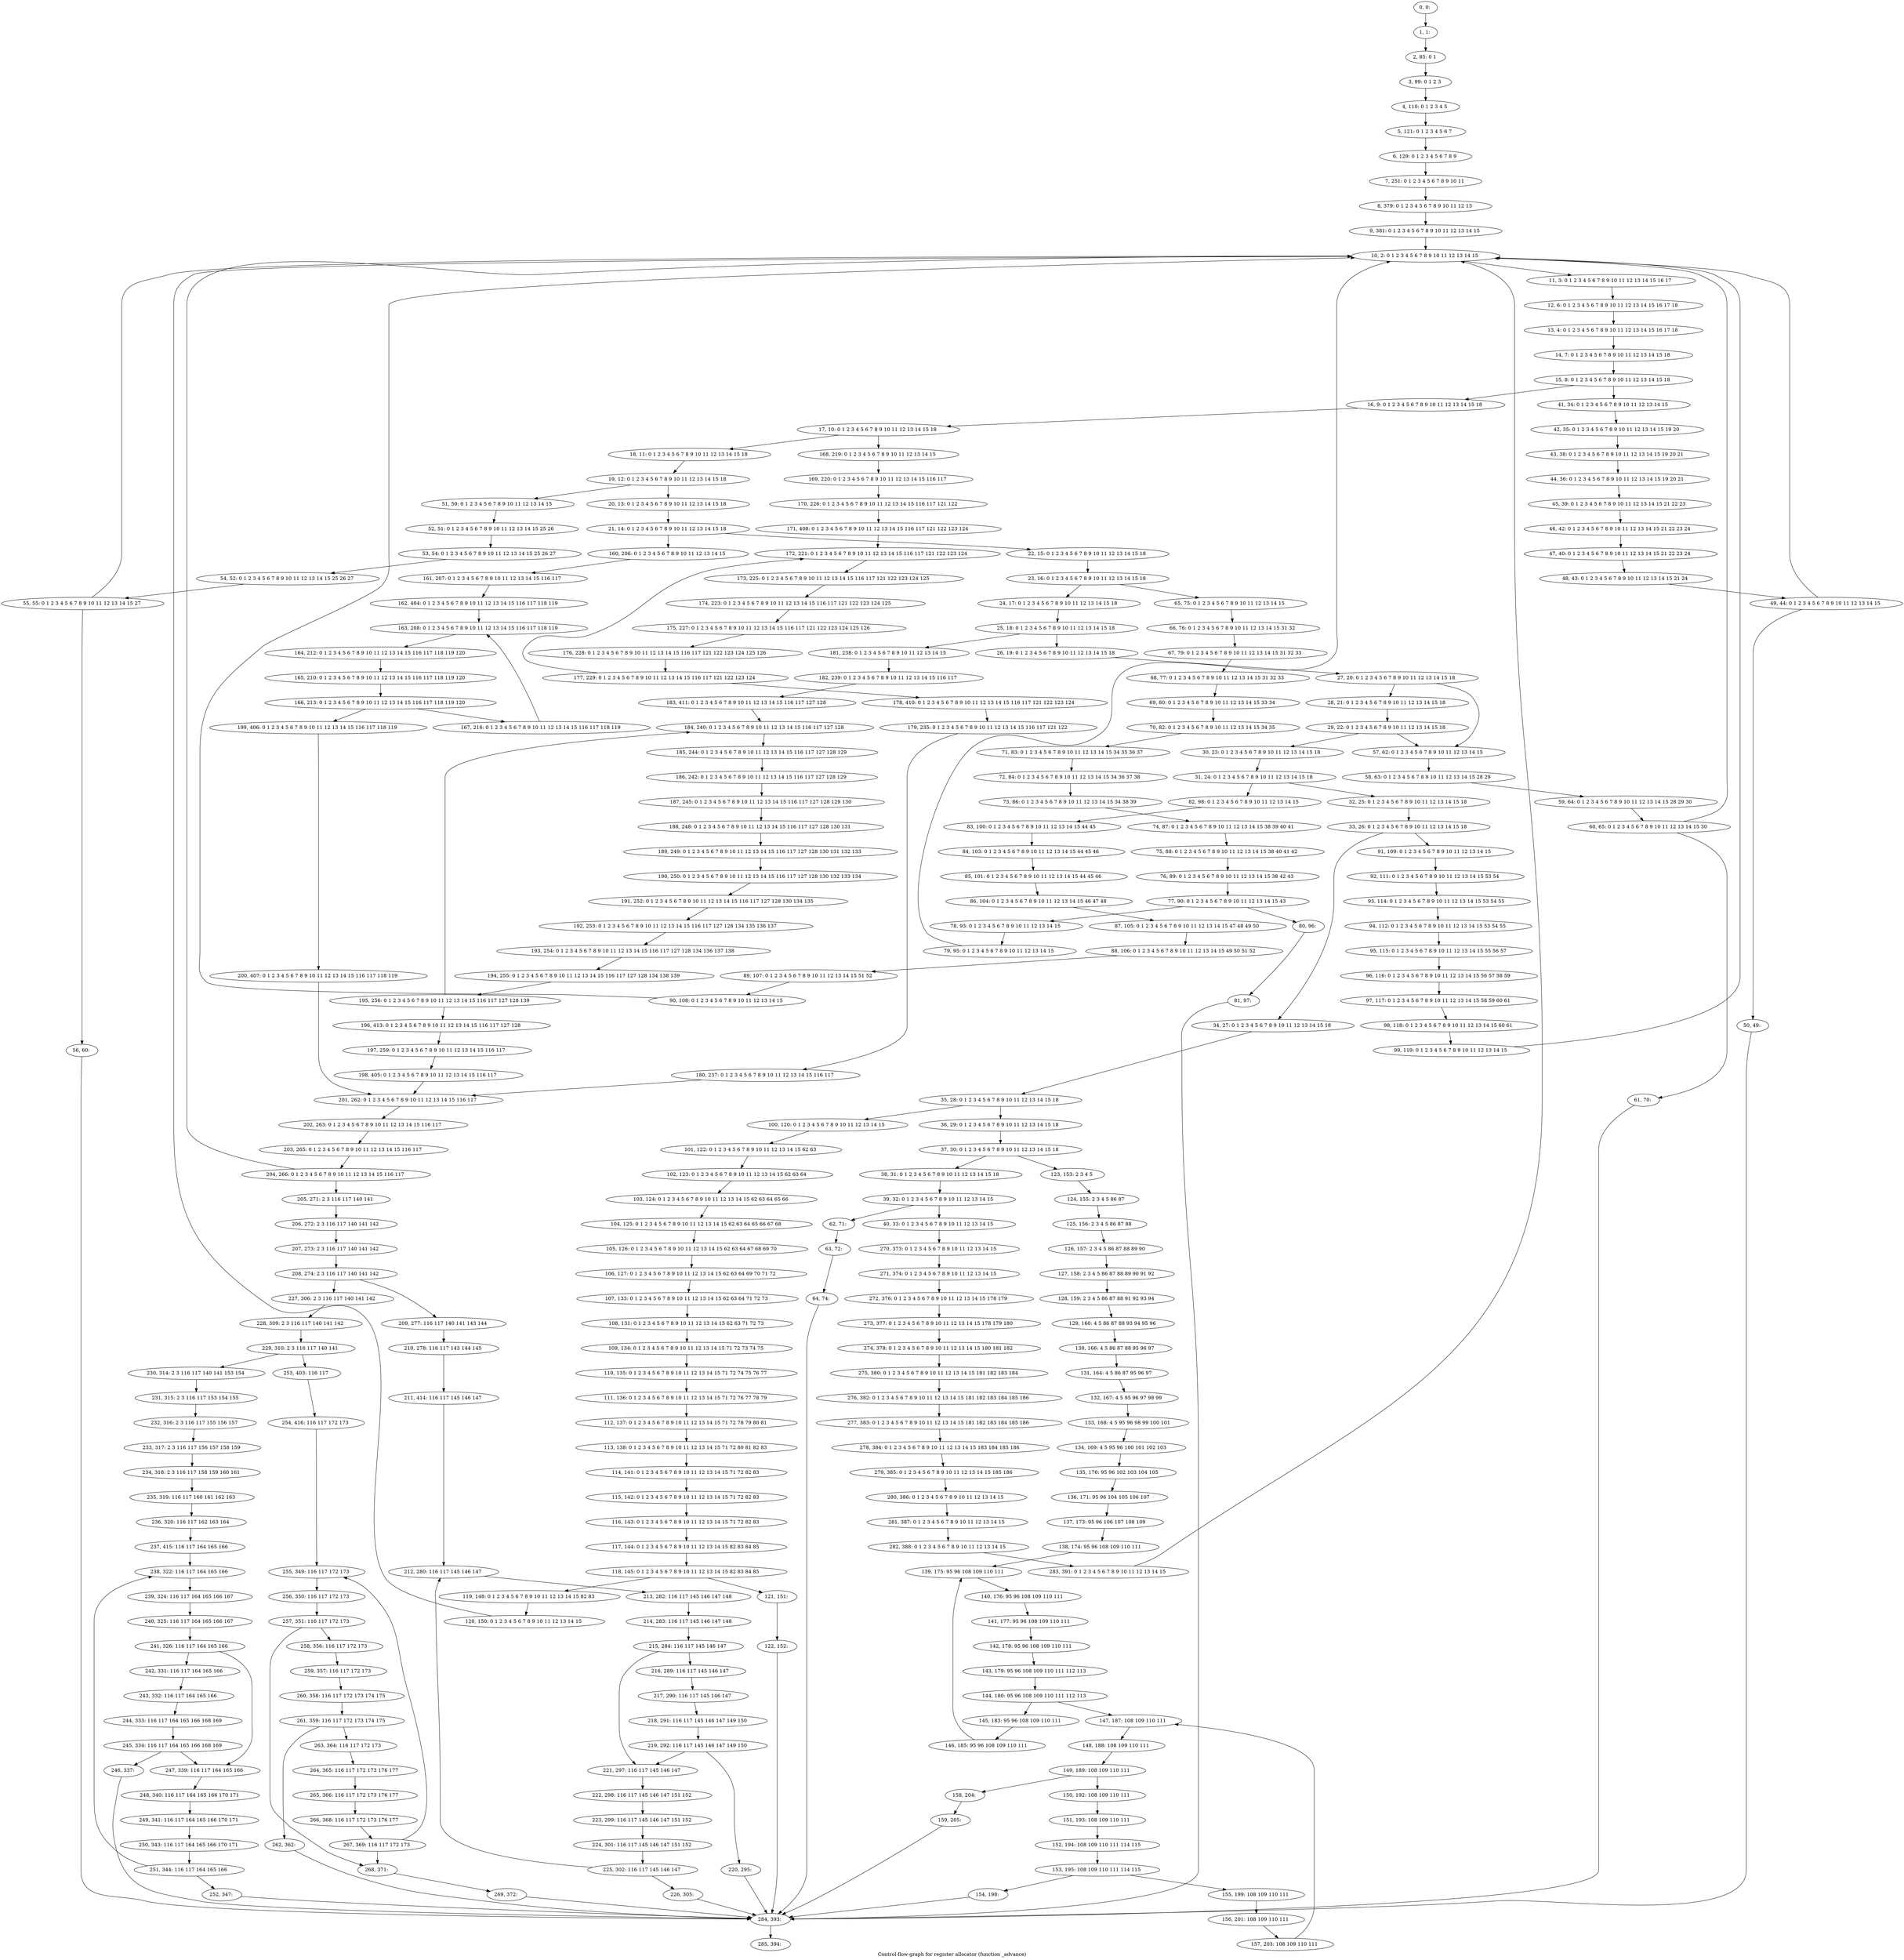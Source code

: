 digraph G {
graph [label="Control-flow-graph for register allocator (function _advance)"]
0[label="0, 0: "];
1[label="1, 1: "];
2[label="2, 85: 0 1 "];
3[label="3, 99: 0 1 2 3 "];
4[label="4, 110: 0 1 2 3 4 5 "];
5[label="5, 121: 0 1 2 3 4 5 6 7 "];
6[label="6, 129: 0 1 2 3 4 5 6 7 8 9 "];
7[label="7, 251: 0 1 2 3 4 5 6 7 8 9 10 11 "];
8[label="8, 379: 0 1 2 3 4 5 6 7 8 9 10 11 12 13 "];
9[label="9, 381: 0 1 2 3 4 5 6 7 8 9 10 11 12 13 14 15 "];
10[label="10, 2: 0 1 2 3 4 5 6 7 8 9 10 11 12 13 14 15 "];
11[label="11, 3: 0 1 2 3 4 5 6 7 8 9 10 11 12 13 14 15 16 17 "];
12[label="12, 6: 0 1 2 3 4 5 6 7 8 9 10 11 12 13 14 15 16 17 18 "];
13[label="13, 4: 0 1 2 3 4 5 6 7 8 9 10 11 12 13 14 15 16 17 18 "];
14[label="14, 7: 0 1 2 3 4 5 6 7 8 9 10 11 12 13 14 15 18 "];
15[label="15, 8: 0 1 2 3 4 5 6 7 8 9 10 11 12 13 14 15 18 "];
16[label="16, 9: 0 1 2 3 4 5 6 7 8 9 10 11 12 13 14 15 18 "];
17[label="17, 10: 0 1 2 3 4 5 6 7 8 9 10 11 12 13 14 15 18 "];
18[label="18, 11: 0 1 2 3 4 5 6 7 8 9 10 11 12 13 14 15 18 "];
19[label="19, 12: 0 1 2 3 4 5 6 7 8 9 10 11 12 13 14 15 18 "];
20[label="20, 13: 0 1 2 3 4 5 6 7 8 9 10 11 12 13 14 15 18 "];
21[label="21, 14: 0 1 2 3 4 5 6 7 8 9 10 11 12 13 14 15 18 "];
22[label="22, 15: 0 1 2 3 4 5 6 7 8 9 10 11 12 13 14 15 18 "];
23[label="23, 16: 0 1 2 3 4 5 6 7 8 9 10 11 12 13 14 15 18 "];
24[label="24, 17: 0 1 2 3 4 5 6 7 8 9 10 11 12 13 14 15 18 "];
25[label="25, 18: 0 1 2 3 4 5 6 7 8 9 10 11 12 13 14 15 18 "];
26[label="26, 19: 0 1 2 3 4 5 6 7 8 9 10 11 12 13 14 15 18 "];
27[label="27, 20: 0 1 2 3 4 5 6 7 8 9 10 11 12 13 14 15 18 "];
28[label="28, 21: 0 1 2 3 4 5 6 7 8 9 10 11 12 13 14 15 18 "];
29[label="29, 22: 0 1 2 3 4 5 6 7 8 9 10 11 12 13 14 15 18 "];
30[label="30, 23: 0 1 2 3 4 5 6 7 8 9 10 11 12 13 14 15 18 "];
31[label="31, 24: 0 1 2 3 4 5 6 7 8 9 10 11 12 13 14 15 18 "];
32[label="32, 25: 0 1 2 3 4 5 6 7 8 9 10 11 12 13 14 15 18 "];
33[label="33, 26: 0 1 2 3 4 5 6 7 8 9 10 11 12 13 14 15 18 "];
34[label="34, 27: 0 1 2 3 4 5 6 7 8 9 10 11 12 13 14 15 18 "];
35[label="35, 28: 0 1 2 3 4 5 6 7 8 9 10 11 12 13 14 15 18 "];
36[label="36, 29: 0 1 2 3 4 5 6 7 8 9 10 11 12 13 14 15 18 "];
37[label="37, 30: 0 1 2 3 4 5 6 7 8 9 10 11 12 13 14 15 18 "];
38[label="38, 31: 0 1 2 3 4 5 6 7 8 9 10 11 12 13 14 15 18 "];
39[label="39, 32: 0 1 2 3 4 5 6 7 8 9 10 11 12 13 14 15 "];
40[label="40, 33: 0 1 2 3 4 5 6 7 8 9 10 11 12 13 14 15 "];
41[label="41, 34: 0 1 2 3 4 5 6 7 8 9 10 11 12 13 14 15 "];
42[label="42, 35: 0 1 2 3 4 5 6 7 8 9 10 11 12 13 14 15 19 20 "];
43[label="43, 38: 0 1 2 3 4 5 6 7 8 9 10 11 12 13 14 15 19 20 21 "];
44[label="44, 36: 0 1 2 3 4 5 6 7 8 9 10 11 12 13 14 15 19 20 21 "];
45[label="45, 39: 0 1 2 3 4 5 6 7 8 9 10 11 12 13 14 15 21 22 23 "];
46[label="46, 42: 0 1 2 3 4 5 6 7 8 9 10 11 12 13 14 15 21 22 23 24 "];
47[label="47, 40: 0 1 2 3 4 5 6 7 8 9 10 11 12 13 14 15 21 22 23 24 "];
48[label="48, 43: 0 1 2 3 4 5 6 7 8 9 10 11 12 13 14 15 21 24 "];
49[label="49, 44: 0 1 2 3 4 5 6 7 8 9 10 11 12 13 14 15 "];
50[label="50, 49: "];
51[label="51, 50: 0 1 2 3 4 5 6 7 8 9 10 11 12 13 14 15 "];
52[label="52, 51: 0 1 2 3 4 5 6 7 8 9 10 11 12 13 14 15 25 26 "];
53[label="53, 54: 0 1 2 3 4 5 6 7 8 9 10 11 12 13 14 15 25 26 27 "];
54[label="54, 52: 0 1 2 3 4 5 6 7 8 9 10 11 12 13 14 15 25 26 27 "];
55[label="55, 55: 0 1 2 3 4 5 6 7 8 9 10 11 12 13 14 15 27 "];
56[label="56, 60: "];
57[label="57, 62: 0 1 2 3 4 5 6 7 8 9 10 11 12 13 14 15 "];
58[label="58, 63: 0 1 2 3 4 5 6 7 8 9 10 11 12 13 14 15 28 29 "];
59[label="59, 64: 0 1 2 3 4 5 6 7 8 9 10 11 12 13 14 15 28 29 30 "];
60[label="60, 65: 0 1 2 3 4 5 6 7 8 9 10 11 12 13 14 15 30 "];
61[label="61, 70: "];
62[label="62, 71: "];
63[label="63, 72: "];
64[label="64, 74: "];
65[label="65, 75: 0 1 2 3 4 5 6 7 8 9 10 11 12 13 14 15 "];
66[label="66, 76: 0 1 2 3 4 5 6 7 8 9 10 11 12 13 14 15 31 32 "];
67[label="67, 79: 0 1 2 3 4 5 6 7 8 9 10 11 12 13 14 15 31 32 33 "];
68[label="68, 77: 0 1 2 3 4 5 6 7 8 9 10 11 12 13 14 15 31 32 33 "];
69[label="69, 80: 0 1 2 3 4 5 6 7 8 9 10 11 12 13 14 15 33 34 "];
70[label="70, 82: 0 1 2 3 4 5 6 7 8 9 10 11 12 13 14 15 34 35 "];
71[label="71, 83: 0 1 2 3 4 5 6 7 8 9 10 11 12 13 14 15 34 35 36 37 "];
72[label="72, 84: 0 1 2 3 4 5 6 7 8 9 10 11 12 13 14 15 34 36 37 38 "];
73[label="73, 86: 0 1 2 3 4 5 6 7 8 9 10 11 12 13 14 15 34 38 39 "];
74[label="74, 87: 0 1 2 3 4 5 6 7 8 9 10 11 12 13 14 15 38 39 40 41 "];
75[label="75, 88: 0 1 2 3 4 5 6 7 8 9 10 11 12 13 14 15 38 40 41 42 "];
76[label="76, 89: 0 1 2 3 4 5 6 7 8 9 10 11 12 13 14 15 38 42 43 "];
77[label="77, 90: 0 1 2 3 4 5 6 7 8 9 10 11 12 13 14 15 43 "];
78[label="78, 93: 0 1 2 3 4 5 6 7 8 9 10 11 12 13 14 15 "];
79[label="79, 95: 0 1 2 3 4 5 6 7 8 9 10 11 12 13 14 15 "];
80[label="80, 96: "];
81[label="81, 97: "];
82[label="82, 98: 0 1 2 3 4 5 6 7 8 9 10 11 12 13 14 15 "];
83[label="83, 100: 0 1 2 3 4 5 6 7 8 9 10 11 12 13 14 15 44 45 "];
84[label="84, 103: 0 1 2 3 4 5 6 7 8 9 10 11 12 13 14 15 44 45 46 "];
85[label="85, 101: 0 1 2 3 4 5 6 7 8 9 10 11 12 13 14 15 44 45 46 "];
86[label="86, 104: 0 1 2 3 4 5 6 7 8 9 10 11 12 13 14 15 46 47 48 "];
87[label="87, 105: 0 1 2 3 4 5 6 7 8 9 10 11 12 13 14 15 47 48 49 50 "];
88[label="88, 106: 0 1 2 3 4 5 6 7 8 9 10 11 12 13 14 15 49 50 51 52 "];
89[label="89, 107: 0 1 2 3 4 5 6 7 8 9 10 11 12 13 14 15 51 52 "];
90[label="90, 108: 0 1 2 3 4 5 6 7 8 9 10 11 12 13 14 15 "];
91[label="91, 109: 0 1 2 3 4 5 6 7 8 9 10 11 12 13 14 15 "];
92[label="92, 111: 0 1 2 3 4 5 6 7 8 9 10 11 12 13 14 15 53 54 "];
93[label="93, 114: 0 1 2 3 4 5 6 7 8 9 10 11 12 13 14 15 53 54 55 "];
94[label="94, 112: 0 1 2 3 4 5 6 7 8 9 10 11 12 13 14 15 53 54 55 "];
95[label="95, 115: 0 1 2 3 4 5 6 7 8 9 10 11 12 13 14 15 55 56 57 "];
96[label="96, 116: 0 1 2 3 4 5 6 7 8 9 10 11 12 13 14 15 56 57 58 59 "];
97[label="97, 117: 0 1 2 3 4 5 6 7 8 9 10 11 12 13 14 15 58 59 60 61 "];
98[label="98, 118: 0 1 2 3 4 5 6 7 8 9 10 11 12 13 14 15 60 61 "];
99[label="99, 119: 0 1 2 3 4 5 6 7 8 9 10 11 12 13 14 15 "];
100[label="100, 120: 0 1 2 3 4 5 6 7 8 9 10 11 12 13 14 15 "];
101[label="101, 122: 0 1 2 3 4 5 6 7 8 9 10 11 12 13 14 15 62 63 "];
102[label="102, 123: 0 1 2 3 4 5 6 7 8 9 10 11 12 13 14 15 62 63 64 "];
103[label="103, 124: 0 1 2 3 4 5 6 7 8 9 10 11 12 13 14 15 62 63 64 65 66 "];
104[label="104, 125: 0 1 2 3 4 5 6 7 8 9 10 11 12 13 14 15 62 63 64 65 66 67 68 "];
105[label="105, 126: 0 1 2 3 4 5 6 7 8 9 10 11 12 13 14 15 62 63 64 67 68 69 70 "];
106[label="106, 127: 0 1 2 3 4 5 6 7 8 9 10 11 12 13 14 15 62 63 64 69 70 71 72 "];
107[label="107, 133: 0 1 2 3 4 5 6 7 8 9 10 11 12 13 14 15 62 63 64 71 72 73 "];
108[label="108, 131: 0 1 2 3 4 5 6 7 8 9 10 11 12 13 14 15 62 63 71 72 73 "];
109[label="109, 134: 0 1 2 3 4 5 6 7 8 9 10 11 12 13 14 15 71 72 73 74 75 "];
110[label="110, 135: 0 1 2 3 4 5 6 7 8 9 10 11 12 13 14 15 71 72 74 75 76 77 "];
111[label="111, 136: 0 1 2 3 4 5 6 7 8 9 10 11 12 13 14 15 71 72 76 77 78 79 "];
112[label="112, 137: 0 1 2 3 4 5 6 7 8 9 10 11 12 13 14 15 71 72 78 79 80 81 "];
113[label="113, 138: 0 1 2 3 4 5 6 7 8 9 10 11 12 13 14 15 71 72 80 81 82 83 "];
114[label="114, 141: 0 1 2 3 4 5 6 7 8 9 10 11 12 13 14 15 71 72 82 83 "];
115[label="115, 142: 0 1 2 3 4 5 6 7 8 9 10 11 12 13 14 15 71 72 82 83 "];
116[label="116, 143: 0 1 2 3 4 5 6 7 8 9 10 11 12 13 14 15 71 72 82 83 "];
117[label="117, 144: 0 1 2 3 4 5 6 7 8 9 10 11 12 13 14 15 82 83 84 85 "];
118[label="118, 145: 0 1 2 3 4 5 6 7 8 9 10 11 12 13 14 15 82 83 84 85 "];
119[label="119, 148: 0 1 2 3 4 5 6 7 8 9 10 11 12 13 14 15 82 83 "];
120[label="120, 150: 0 1 2 3 4 5 6 7 8 9 10 11 12 13 14 15 "];
121[label="121, 151: "];
122[label="122, 152: "];
123[label="123, 153: 2 3 4 5 "];
124[label="124, 155: 2 3 4 5 86 87 "];
125[label="125, 156: 2 3 4 5 86 87 88 "];
126[label="126, 157: 2 3 4 5 86 87 88 89 90 "];
127[label="127, 158: 2 3 4 5 86 87 88 89 90 91 92 "];
128[label="128, 159: 2 3 4 5 86 87 88 91 92 93 94 "];
129[label="129, 160: 4 5 86 87 88 93 94 95 96 "];
130[label="130, 166: 4 5 86 87 88 95 96 97 "];
131[label="131, 164: 4 5 86 87 95 96 97 "];
132[label="132, 167: 4 5 95 96 97 98 99 "];
133[label="133, 168: 4 5 95 96 98 99 100 101 "];
134[label="134, 169: 4 5 95 96 100 101 102 103 "];
135[label="135, 170: 95 96 102 103 104 105 "];
136[label="136, 171: 95 96 104 105 106 107 "];
137[label="137, 173: 95 96 106 107 108 109 "];
138[label="138, 174: 95 96 108 109 110 111 "];
139[label="139, 175: 95 96 108 109 110 111 "];
140[label="140, 176: 95 96 108 109 110 111 "];
141[label="141, 177: 95 96 108 109 110 111 "];
142[label="142, 178: 95 96 108 109 110 111 "];
143[label="143, 179: 95 96 108 109 110 111 112 113 "];
144[label="144, 180: 95 96 108 109 110 111 112 113 "];
145[label="145, 183: 95 96 108 109 110 111 "];
146[label="146, 185: 95 96 108 109 110 111 "];
147[label="147, 187: 108 109 110 111 "];
148[label="148, 188: 108 109 110 111 "];
149[label="149, 189: 108 109 110 111 "];
150[label="150, 192: 108 109 110 111 "];
151[label="151, 193: 108 109 110 111 "];
152[label="152, 194: 108 109 110 111 114 115 "];
153[label="153, 195: 108 109 110 111 114 115 "];
154[label="154, 198: "];
155[label="155, 199: 108 109 110 111 "];
156[label="156, 201: 108 109 110 111 "];
157[label="157, 203: 108 109 110 111 "];
158[label="158, 204: "];
159[label="159, 205: "];
160[label="160, 206: 0 1 2 3 4 5 6 7 8 9 10 11 12 13 14 15 "];
161[label="161, 207: 0 1 2 3 4 5 6 7 8 9 10 11 12 13 14 15 116 117 "];
162[label="162, 404: 0 1 2 3 4 5 6 7 8 9 10 11 12 13 14 15 116 117 118 119 "];
163[label="163, 208: 0 1 2 3 4 5 6 7 8 9 10 11 12 13 14 15 116 117 118 119 "];
164[label="164, 212: 0 1 2 3 4 5 6 7 8 9 10 11 12 13 14 15 116 117 118 119 120 "];
165[label="165, 210: 0 1 2 3 4 5 6 7 8 9 10 11 12 13 14 15 116 117 118 119 120 "];
166[label="166, 213: 0 1 2 3 4 5 6 7 8 9 10 11 12 13 14 15 116 117 118 119 120 "];
167[label="167, 216: 0 1 2 3 4 5 6 7 8 9 10 11 12 13 14 15 116 117 118 119 "];
168[label="168, 219: 0 1 2 3 4 5 6 7 8 9 10 11 12 13 14 15 "];
169[label="169, 220: 0 1 2 3 4 5 6 7 8 9 10 11 12 13 14 15 116 117 "];
170[label="170, 226: 0 1 2 3 4 5 6 7 8 9 10 11 12 13 14 15 116 117 121 122 "];
171[label="171, 408: 0 1 2 3 4 5 6 7 8 9 10 11 12 13 14 15 116 117 121 122 123 124 "];
172[label="172, 221: 0 1 2 3 4 5 6 7 8 9 10 11 12 13 14 15 116 117 121 122 123 124 "];
173[label="173, 225: 0 1 2 3 4 5 6 7 8 9 10 11 12 13 14 15 116 117 121 122 123 124 125 "];
174[label="174, 223: 0 1 2 3 4 5 6 7 8 9 10 11 12 13 14 15 116 117 121 122 123 124 125 "];
175[label="175, 227: 0 1 2 3 4 5 6 7 8 9 10 11 12 13 14 15 116 117 121 122 123 124 125 126 "];
176[label="176, 228: 0 1 2 3 4 5 6 7 8 9 10 11 12 13 14 15 116 117 121 122 123 124 125 126 "];
177[label="177, 229: 0 1 2 3 4 5 6 7 8 9 10 11 12 13 14 15 116 117 121 122 123 124 "];
178[label="178, 410: 0 1 2 3 4 5 6 7 8 9 10 11 12 13 14 15 116 117 121 122 123 124 "];
179[label="179, 235: 0 1 2 3 4 5 6 7 8 9 10 11 12 13 14 15 116 117 121 122 "];
180[label="180, 237: 0 1 2 3 4 5 6 7 8 9 10 11 12 13 14 15 116 117 "];
181[label="181, 238: 0 1 2 3 4 5 6 7 8 9 10 11 12 13 14 15 "];
182[label="182, 239: 0 1 2 3 4 5 6 7 8 9 10 11 12 13 14 15 116 117 "];
183[label="183, 411: 0 1 2 3 4 5 6 7 8 9 10 11 12 13 14 15 116 117 127 128 "];
184[label="184, 240: 0 1 2 3 4 5 6 7 8 9 10 11 12 13 14 15 116 117 127 128 "];
185[label="185, 244: 0 1 2 3 4 5 6 7 8 9 10 11 12 13 14 15 116 117 127 128 129 "];
186[label="186, 242: 0 1 2 3 4 5 6 7 8 9 10 11 12 13 14 15 116 117 127 128 129 "];
187[label="187, 245: 0 1 2 3 4 5 6 7 8 9 10 11 12 13 14 15 116 117 127 128 129 130 "];
188[label="188, 248: 0 1 2 3 4 5 6 7 8 9 10 11 12 13 14 15 116 117 127 128 130 131 "];
189[label="189, 249: 0 1 2 3 4 5 6 7 8 9 10 11 12 13 14 15 116 117 127 128 130 131 132 133 "];
190[label="190, 250: 0 1 2 3 4 5 6 7 8 9 10 11 12 13 14 15 116 117 127 128 130 132 133 134 "];
191[label="191, 252: 0 1 2 3 4 5 6 7 8 9 10 11 12 13 14 15 116 117 127 128 130 134 135 "];
192[label="192, 253: 0 1 2 3 4 5 6 7 8 9 10 11 12 13 14 15 116 117 127 128 134 135 136 137 "];
193[label="193, 254: 0 1 2 3 4 5 6 7 8 9 10 11 12 13 14 15 116 117 127 128 134 136 137 138 "];
194[label="194, 255: 0 1 2 3 4 5 6 7 8 9 10 11 12 13 14 15 116 117 127 128 134 138 139 "];
195[label="195, 256: 0 1 2 3 4 5 6 7 8 9 10 11 12 13 14 15 116 117 127 128 139 "];
196[label="196, 413: 0 1 2 3 4 5 6 7 8 9 10 11 12 13 14 15 116 117 127 128 "];
197[label="197, 259: 0 1 2 3 4 5 6 7 8 9 10 11 12 13 14 15 116 117 "];
198[label="198, 405: 0 1 2 3 4 5 6 7 8 9 10 11 12 13 14 15 116 117 "];
199[label="199, 406: 0 1 2 3 4 5 6 7 8 9 10 11 12 13 14 15 116 117 118 119 "];
200[label="200, 407: 0 1 2 3 4 5 6 7 8 9 10 11 12 13 14 15 116 117 118 119 "];
201[label="201, 262: 0 1 2 3 4 5 6 7 8 9 10 11 12 13 14 15 116 117 "];
202[label="202, 263: 0 1 2 3 4 5 6 7 8 9 10 11 12 13 14 15 116 117 "];
203[label="203, 265: 0 1 2 3 4 5 6 7 8 9 10 11 12 13 14 15 116 117 "];
204[label="204, 266: 0 1 2 3 4 5 6 7 8 9 10 11 12 13 14 15 116 117 "];
205[label="205, 271: 2 3 116 117 140 141 "];
206[label="206, 272: 2 3 116 117 140 141 142 "];
207[label="207, 273: 2 3 116 117 140 141 142 "];
208[label="208, 274: 2 3 116 117 140 141 142 "];
209[label="209, 277: 116 117 140 141 143 144 "];
210[label="210, 278: 116 117 143 144 145 "];
211[label="211, 414: 116 117 145 146 147 "];
212[label="212, 280: 116 117 145 146 147 "];
213[label="213, 282: 116 117 145 146 147 148 "];
214[label="214, 283: 116 117 145 146 147 148 "];
215[label="215, 284: 116 117 145 146 147 "];
216[label="216, 289: 116 117 145 146 147 "];
217[label="217, 290: 116 117 145 146 147 "];
218[label="218, 291: 116 117 145 146 147 149 150 "];
219[label="219, 292: 116 117 145 146 147 149 150 "];
220[label="220, 295: "];
221[label="221, 297: 116 117 145 146 147 "];
222[label="222, 298: 116 117 145 146 147 151 152 "];
223[label="223, 299: 116 117 145 146 147 151 152 "];
224[label="224, 301: 116 117 145 146 147 151 152 "];
225[label="225, 302: 116 117 145 146 147 "];
226[label="226, 305: "];
227[label="227, 306: 2 3 116 117 140 141 142 "];
228[label="228, 309: 2 3 116 117 140 141 142 "];
229[label="229, 310: 2 3 116 117 140 141 "];
230[label="230, 314: 2 3 116 117 140 141 153 154 "];
231[label="231, 315: 2 3 116 117 153 154 155 "];
232[label="232, 316: 2 3 116 117 155 156 157 "];
233[label="233, 317: 2 3 116 117 156 157 158 159 "];
234[label="234, 318: 2 3 116 117 158 159 160 161 "];
235[label="235, 319: 116 117 160 161 162 163 "];
236[label="236, 320: 116 117 162 163 164 "];
237[label="237, 415: 116 117 164 165 166 "];
238[label="238, 322: 116 117 164 165 166 "];
239[label="239, 324: 116 117 164 165 166 167 "];
240[label="240, 325: 116 117 164 165 166 167 "];
241[label="241, 326: 116 117 164 165 166 "];
242[label="242, 331: 116 117 164 165 166 "];
243[label="243, 332: 116 117 164 165 166 "];
244[label="244, 333: 116 117 164 165 166 168 169 "];
245[label="245, 334: 116 117 164 165 166 168 169 "];
246[label="246, 337: "];
247[label="247, 339: 116 117 164 165 166 "];
248[label="248, 340: 116 117 164 165 166 170 171 "];
249[label="249, 341: 116 117 164 165 166 170 171 "];
250[label="250, 343: 116 117 164 165 166 170 171 "];
251[label="251, 344: 116 117 164 165 166 "];
252[label="252, 347: "];
253[label="253, 403: 116 117 "];
254[label="254, 416: 116 117 172 173 "];
255[label="255, 349: 116 117 172 173 "];
256[label="256, 350: 116 117 172 173 "];
257[label="257, 351: 116 117 172 173 "];
258[label="258, 356: 116 117 172 173 "];
259[label="259, 357: 116 117 172 173 "];
260[label="260, 358: 116 117 172 173 174 175 "];
261[label="261, 359: 116 117 172 173 174 175 "];
262[label="262, 362: "];
263[label="263, 364: 116 117 172 173 "];
264[label="264, 365: 116 117 172 173 176 177 "];
265[label="265, 366: 116 117 172 173 176 177 "];
266[label="266, 368: 116 117 172 173 176 177 "];
267[label="267, 369: 116 117 172 173 "];
268[label="268, 371: "];
269[label="269, 372: "];
270[label="270, 373: 0 1 2 3 4 5 6 7 8 9 10 11 12 13 14 15 "];
271[label="271, 374: 0 1 2 3 4 5 6 7 8 9 10 11 12 13 14 15 "];
272[label="272, 376: 0 1 2 3 4 5 6 7 8 9 10 11 12 13 14 15 178 179 "];
273[label="273, 377: 0 1 2 3 4 5 6 7 8 9 10 11 12 13 14 15 178 179 180 "];
274[label="274, 378: 0 1 2 3 4 5 6 7 8 9 10 11 12 13 14 15 180 181 182 "];
275[label="275, 380: 0 1 2 3 4 5 6 7 8 9 10 11 12 13 14 15 181 182 183 184 "];
276[label="276, 382: 0 1 2 3 4 5 6 7 8 9 10 11 12 13 14 15 181 182 183 184 185 186 "];
277[label="277, 383: 0 1 2 3 4 5 6 7 8 9 10 11 12 13 14 15 181 182 183 184 185 186 "];
278[label="278, 384: 0 1 2 3 4 5 6 7 8 9 10 11 12 13 14 15 183 184 185 186 "];
279[label="279, 385: 0 1 2 3 4 5 6 7 8 9 10 11 12 13 14 15 185 186 "];
280[label="280, 386: 0 1 2 3 4 5 6 7 8 9 10 11 12 13 14 15 "];
281[label="281, 387: 0 1 2 3 4 5 6 7 8 9 10 11 12 13 14 15 "];
282[label="282, 388: 0 1 2 3 4 5 6 7 8 9 10 11 12 13 14 15 "];
283[label="283, 391: 0 1 2 3 4 5 6 7 8 9 10 11 12 13 14 15 "];
284[label="284, 393: "];
285[label="285, 394: "];
0->1 ;
1->2 ;
2->3 ;
3->4 ;
4->5 ;
5->6 ;
6->7 ;
7->8 ;
8->9 ;
9->10 ;
10->11 ;
11->12 ;
12->13 ;
13->14 ;
14->15 ;
15->16 ;
15->41 ;
16->17 ;
17->18 ;
17->168 ;
18->19 ;
19->20 ;
19->51 ;
20->21 ;
21->22 ;
21->160 ;
22->23 ;
23->24 ;
23->65 ;
24->25 ;
25->26 ;
25->181 ;
26->27 ;
27->28 ;
27->57 ;
28->29 ;
29->30 ;
29->57 ;
30->31 ;
31->32 ;
31->82 ;
32->33 ;
33->34 ;
33->91 ;
34->35 ;
35->36 ;
35->100 ;
36->37 ;
37->38 ;
37->123 ;
38->39 ;
39->40 ;
39->62 ;
40->270 ;
41->42 ;
42->43 ;
43->44 ;
44->45 ;
45->46 ;
46->47 ;
47->48 ;
48->49 ;
49->50 ;
49->10 ;
50->284 ;
51->52 ;
52->53 ;
53->54 ;
54->55 ;
55->56 ;
55->10 ;
56->284 ;
57->58 ;
58->59 ;
59->60 ;
60->61 ;
60->10 ;
61->284 ;
62->63 ;
63->64 ;
64->284 ;
65->66 ;
66->67 ;
67->68 ;
68->69 ;
69->70 ;
70->71 ;
71->72 ;
72->73 ;
73->74 ;
74->75 ;
75->76 ;
76->77 ;
77->78 ;
77->80 ;
78->79 ;
79->10 ;
80->81 ;
81->284 ;
82->83 ;
83->84 ;
84->85 ;
85->86 ;
86->87 ;
87->88 ;
88->89 ;
89->90 ;
90->10 ;
91->92 ;
92->93 ;
93->94 ;
94->95 ;
95->96 ;
96->97 ;
97->98 ;
98->99 ;
99->10 ;
100->101 ;
101->102 ;
102->103 ;
103->104 ;
104->105 ;
105->106 ;
106->107 ;
107->108 ;
108->109 ;
109->110 ;
110->111 ;
111->112 ;
112->113 ;
113->114 ;
114->115 ;
115->116 ;
116->117 ;
117->118 ;
118->119 ;
118->121 ;
119->120 ;
120->10 ;
121->122 ;
122->284 ;
123->124 ;
124->125 ;
125->126 ;
126->127 ;
127->128 ;
128->129 ;
129->130 ;
130->131 ;
131->132 ;
132->133 ;
133->134 ;
134->135 ;
135->136 ;
136->137 ;
137->138 ;
138->139 ;
139->140 ;
140->141 ;
141->142 ;
142->143 ;
143->144 ;
144->145 ;
144->147 ;
145->146 ;
146->139 ;
147->148 ;
148->149 ;
149->150 ;
149->158 ;
150->151 ;
151->152 ;
152->153 ;
153->154 ;
153->155 ;
154->284 ;
155->156 ;
156->157 ;
157->147 ;
158->159 ;
159->284 ;
160->161 ;
161->162 ;
162->163 ;
163->164 ;
164->165 ;
165->166 ;
166->167 ;
166->199 ;
167->163 ;
168->169 ;
169->170 ;
170->171 ;
171->172 ;
172->173 ;
173->174 ;
174->175 ;
175->176 ;
176->177 ;
177->178 ;
177->172 ;
178->179 ;
179->180 ;
180->201 ;
181->182 ;
182->183 ;
183->184 ;
184->185 ;
185->186 ;
186->187 ;
187->188 ;
188->189 ;
189->190 ;
190->191 ;
191->192 ;
192->193 ;
193->194 ;
194->195 ;
195->196 ;
195->184 ;
196->197 ;
197->198 ;
198->201 ;
199->200 ;
200->201 ;
201->202 ;
202->203 ;
203->204 ;
204->205 ;
204->10 ;
205->206 ;
206->207 ;
207->208 ;
208->209 ;
208->227 ;
209->210 ;
210->211 ;
211->212 ;
212->213 ;
213->214 ;
214->215 ;
215->216 ;
215->221 ;
216->217 ;
217->218 ;
218->219 ;
219->220 ;
219->221 ;
220->284 ;
221->222 ;
222->223 ;
223->224 ;
224->225 ;
225->226 ;
225->212 ;
226->284 ;
227->228 ;
228->229 ;
229->230 ;
229->253 ;
230->231 ;
231->232 ;
232->233 ;
233->234 ;
234->235 ;
235->236 ;
236->237 ;
237->238 ;
238->239 ;
239->240 ;
240->241 ;
241->242 ;
241->247 ;
242->243 ;
243->244 ;
244->245 ;
245->246 ;
245->247 ;
246->284 ;
247->248 ;
248->249 ;
249->250 ;
250->251 ;
251->252 ;
251->238 ;
252->284 ;
253->254 ;
254->255 ;
255->256 ;
256->257 ;
257->258 ;
257->268 ;
258->259 ;
259->260 ;
260->261 ;
261->262 ;
261->263 ;
262->284 ;
263->264 ;
264->265 ;
265->266 ;
266->267 ;
267->268 ;
267->255 ;
268->269 ;
269->284 ;
270->271 ;
271->272 ;
272->273 ;
273->274 ;
274->275 ;
275->276 ;
276->277 ;
277->278 ;
278->279 ;
279->280 ;
280->281 ;
281->282 ;
282->283 ;
283->10 ;
284->285 ;
}
